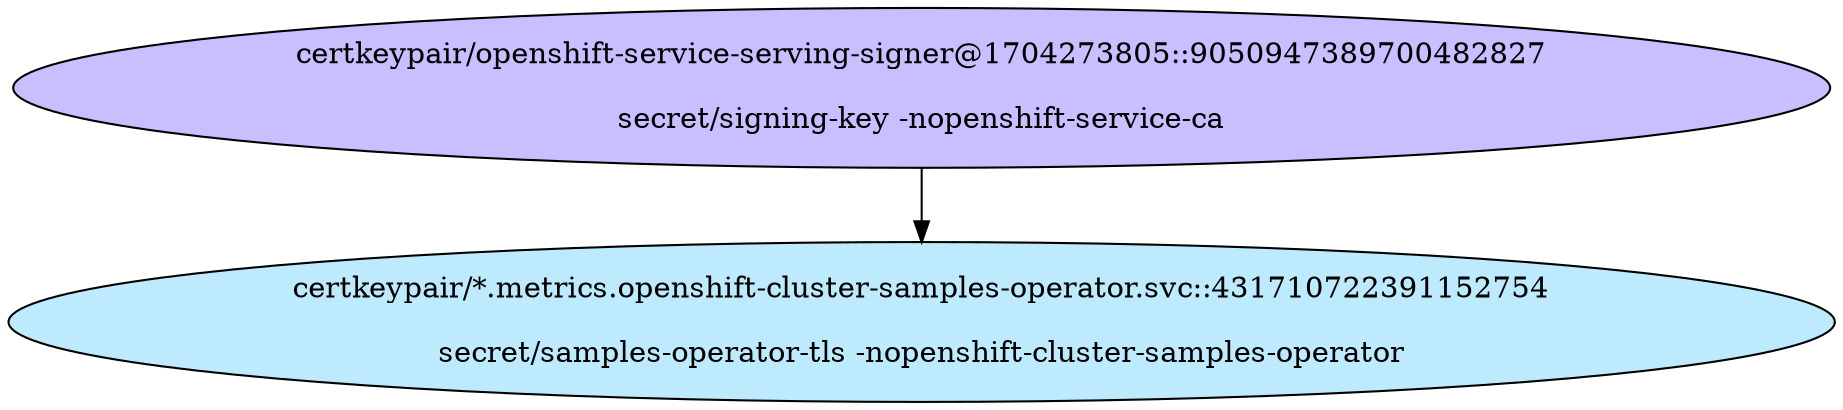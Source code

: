 digraph "Local Certificate" {
  // Node definitions.
  1 [
    label="certkeypair/openshift-service-serving-signer@1704273805::9050947389700482827\n\nsecret/signing-key -nopenshift-service-ca\n"
    style=filled
    fillcolor="#c7bfff"
  ];
  11 [
    label="certkeypair/*.metrics.openshift-cluster-samples-operator.svc::431710722391152754\n\nsecret/samples-operator-tls -nopenshift-cluster-samples-operator\n"
    style=filled
    fillcolor="#bdebfd"
  ];

  // Edge definitions.
  1 -> 11;
}
